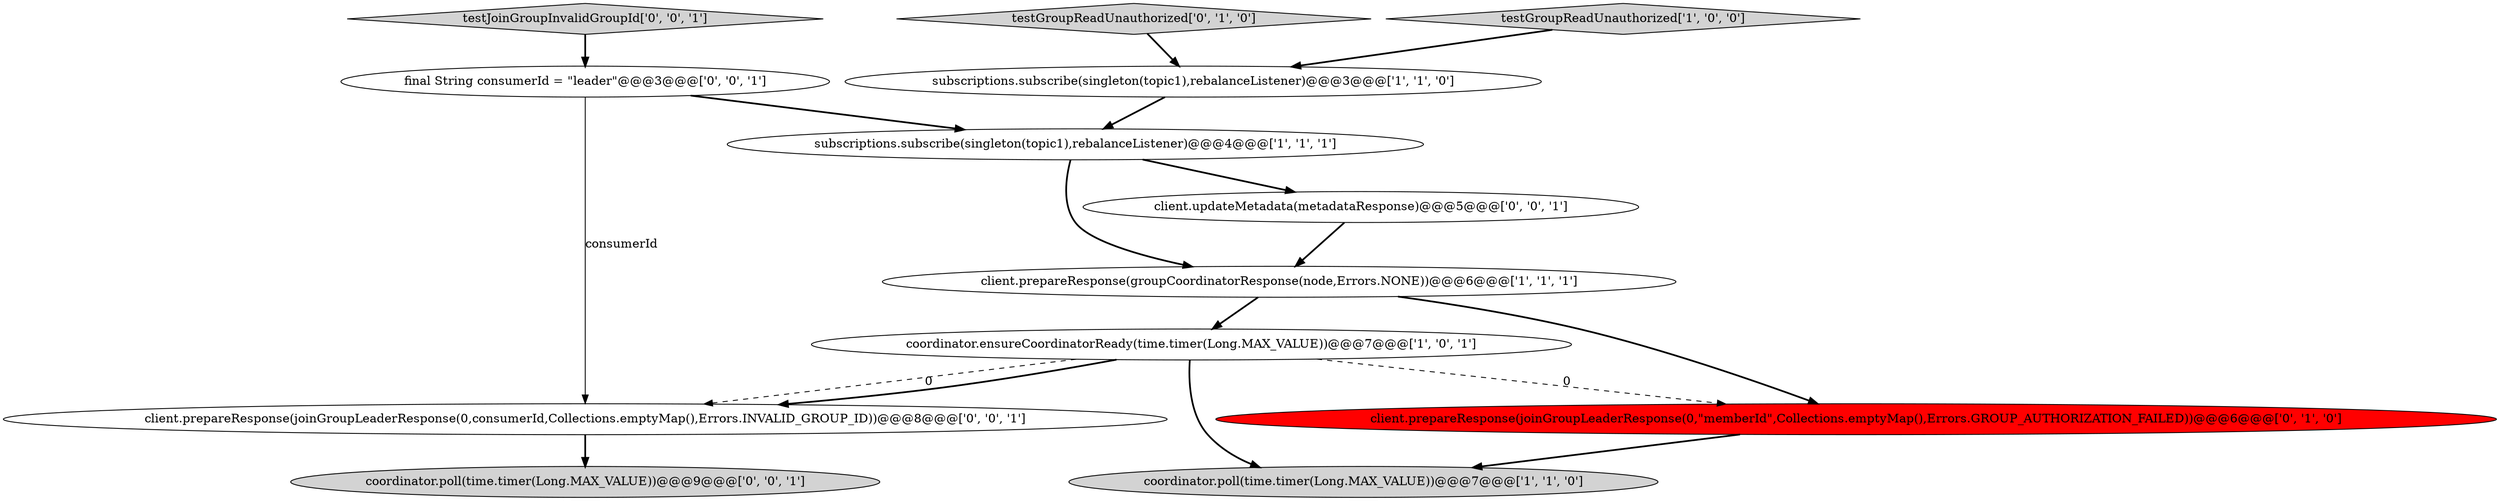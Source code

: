 digraph {
2 [style = filled, label = "coordinator.ensureCoordinatorReady(time.timer(Long.MAX_VALUE))@@@7@@@['1', '0', '1']", fillcolor = white, shape = ellipse image = "AAA0AAABBB1BBB"];
9 [style = filled, label = "testJoinGroupInvalidGroupId['0', '0', '1']", fillcolor = lightgray, shape = diamond image = "AAA0AAABBB3BBB"];
1 [style = filled, label = "subscriptions.subscribe(singleton(topic1),rebalanceListener)@@@4@@@['1', '1', '1']", fillcolor = white, shape = ellipse image = "AAA0AAABBB1BBB"];
5 [style = filled, label = "coordinator.poll(time.timer(Long.MAX_VALUE))@@@7@@@['1', '1', '0']", fillcolor = lightgray, shape = ellipse image = "AAA0AAABBB1BBB"];
12 [style = filled, label = "client.prepareResponse(joinGroupLeaderResponse(0,consumerId,Collections.emptyMap(),Errors.INVALID_GROUP_ID))@@@8@@@['0', '0', '1']", fillcolor = white, shape = ellipse image = "AAA0AAABBB3BBB"];
0 [style = filled, label = "client.prepareResponse(groupCoordinatorResponse(node,Errors.NONE))@@@6@@@['1', '1', '1']", fillcolor = white, shape = ellipse image = "AAA0AAABBB1BBB"];
8 [style = filled, label = "client.updateMetadata(metadataResponse)@@@5@@@['0', '0', '1']", fillcolor = white, shape = ellipse image = "AAA0AAABBB3BBB"];
3 [style = filled, label = "testGroupReadUnauthorized['1', '0', '0']", fillcolor = lightgray, shape = diamond image = "AAA0AAABBB1BBB"];
11 [style = filled, label = "final String consumerId = \"leader\"@@@3@@@['0', '0', '1']", fillcolor = white, shape = ellipse image = "AAA0AAABBB3BBB"];
4 [style = filled, label = "subscriptions.subscribe(singleton(topic1),rebalanceListener)@@@3@@@['1', '1', '0']", fillcolor = white, shape = ellipse image = "AAA0AAABBB1BBB"];
6 [style = filled, label = "client.prepareResponse(joinGroupLeaderResponse(0,\"memberId\",Collections.emptyMap(),Errors.GROUP_AUTHORIZATION_FAILED))@@@6@@@['0', '1', '0']", fillcolor = red, shape = ellipse image = "AAA1AAABBB2BBB"];
7 [style = filled, label = "testGroupReadUnauthorized['0', '1', '0']", fillcolor = lightgray, shape = diamond image = "AAA0AAABBB2BBB"];
10 [style = filled, label = "coordinator.poll(time.timer(Long.MAX_VALUE))@@@9@@@['0', '0', '1']", fillcolor = lightgray, shape = ellipse image = "AAA0AAABBB3BBB"];
8->0 [style = bold, label=""];
11->12 [style = solid, label="consumerId"];
2->12 [style = dashed, label="0"];
6->5 [style = bold, label=""];
4->1 [style = bold, label=""];
12->10 [style = bold, label=""];
0->2 [style = bold, label=""];
1->0 [style = bold, label=""];
7->4 [style = bold, label=""];
1->8 [style = bold, label=""];
9->11 [style = bold, label=""];
0->6 [style = bold, label=""];
3->4 [style = bold, label=""];
11->1 [style = bold, label=""];
2->12 [style = bold, label=""];
2->5 [style = bold, label=""];
2->6 [style = dashed, label="0"];
}
